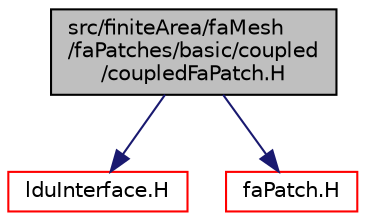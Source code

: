 digraph "src/finiteArea/faMesh/faPatches/basic/coupled/coupledFaPatch.H"
{
  bgcolor="transparent";
  edge [fontname="Helvetica",fontsize="10",labelfontname="Helvetica",labelfontsize="10"];
  node [fontname="Helvetica",fontsize="10",shape=record];
  Node1 [label="src/finiteArea/faMesh\l/faPatches/basic/coupled\l/coupledFaPatch.H",height=0.2,width=0.4,color="black", fillcolor="grey75", style="filled" fontcolor="black"];
  Node1 -> Node2 [color="midnightblue",fontsize="10",style="solid",fontname="Helvetica"];
  Node2 [label="lduInterface.H",height=0.2,width=0.4,color="red",URL="$lduInterface_8H.html"];
  Node1 -> Node3 [color="midnightblue",fontsize="10",style="solid",fontname="Helvetica"];
  Node3 [label="faPatch.H",height=0.2,width=0.4,color="red",URL="$faPatch_8H.html"];
}
